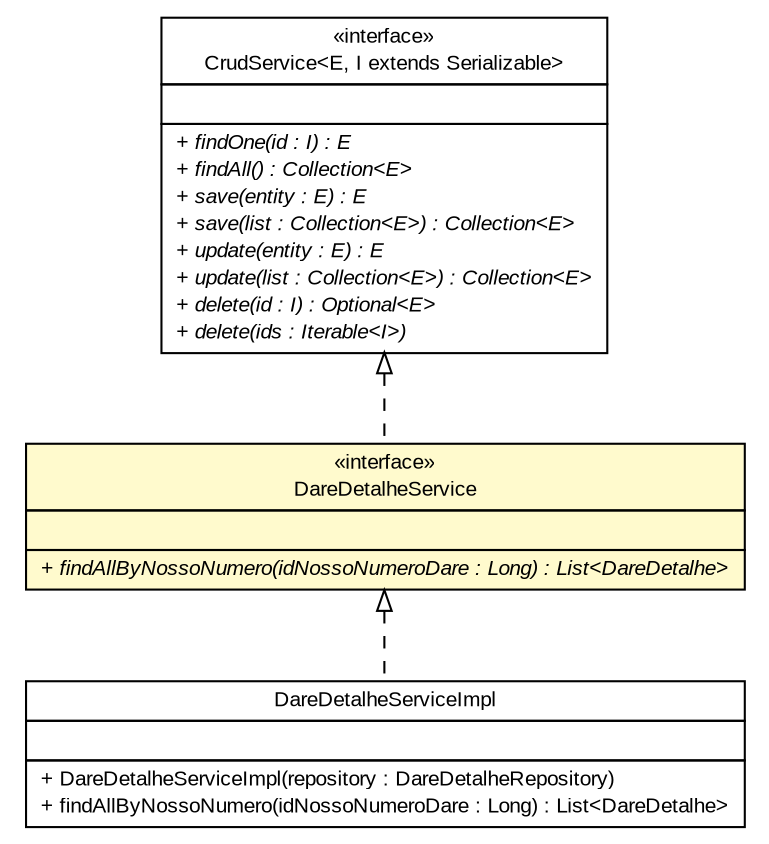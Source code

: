 #!/usr/local/bin/dot
#
# Class diagram 
# Generated by UMLGraph version R5_6 (http://www.umlgraph.org/)
#

digraph G {
	edge [fontname="arial",fontsize=10,labelfontname="arial",labelfontsize=10];
	node [fontname="arial",fontsize=10,shape=plaintext];
	nodesep=0.25;
	ranksep=0.5;
	// br.gov.to.sefaz.business.service.CrudService<E, I extends java.io.Serializable>
	c434707 [label=<<table title="br.gov.to.sefaz.business.service.CrudService" border="0" cellborder="1" cellspacing="0" cellpadding="2" port="p" href="../../../business/service/CrudService.html">
		<tr><td><table border="0" cellspacing="0" cellpadding="1">
<tr><td align="center" balign="center"> &#171;interface&#187; </td></tr>
<tr><td align="center" balign="center"> CrudService&lt;E, I extends Serializable&gt; </td></tr>
		</table></td></tr>
		<tr><td><table border="0" cellspacing="0" cellpadding="1">
<tr><td align="left" balign="left">  </td></tr>
		</table></td></tr>
		<tr><td><table border="0" cellspacing="0" cellpadding="1">
<tr><td align="left" balign="left"><font face="arial italic" point-size="10.0"> + findOne(id : I) : E </font></td></tr>
<tr><td align="left" balign="left"><font face="arial italic" point-size="10.0"> + findAll() : Collection&lt;E&gt; </font></td></tr>
<tr><td align="left" balign="left"><font face="arial italic" point-size="10.0"> + save(entity : E) : E </font></td></tr>
<tr><td align="left" balign="left"><font face="arial italic" point-size="10.0"> + save(list : Collection&lt;E&gt;) : Collection&lt;E&gt; </font></td></tr>
<tr><td align="left" balign="left"><font face="arial italic" point-size="10.0"> + update(entity : E) : E </font></td></tr>
<tr><td align="left" balign="left"><font face="arial italic" point-size="10.0"> + update(list : Collection&lt;E&gt;) : Collection&lt;E&gt; </font></td></tr>
<tr><td align="left" balign="left"><font face="arial italic" point-size="10.0"> + delete(id : I) : Optional&lt;E&gt; </font></td></tr>
<tr><td align="left" balign="left"><font face="arial italic" point-size="10.0"> + delete(ids : Iterable&lt;I&gt;) </font></td></tr>
		</table></td></tr>
		</table>>, URL="../../../business/service/CrudService.html", fontname="arial", fontcolor="black", fontsize=10.0];
	// br.gov.to.sefaz.arr.dare.service.DareDetalheService
	c435062 [label=<<table title="br.gov.to.sefaz.arr.dare.service.DareDetalheService" border="0" cellborder="1" cellspacing="0" cellpadding="2" port="p" bgcolor="lemonChiffon" href="./DareDetalheService.html">
		<tr><td><table border="0" cellspacing="0" cellpadding="1">
<tr><td align="center" balign="center"> &#171;interface&#187; </td></tr>
<tr><td align="center" balign="center"> DareDetalheService </td></tr>
		</table></td></tr>
		<tr><td><table border="0" cellspacing="0" cellpadding="1">
<tr><td align="left" balign="left">  </td></tr>
		</table></td></tr>
		<tr><td><table border="0" cellspacing="0" cellpadding="1">
<tr><td align="left" balign="left"><font face="arial italic" point-size="10.0"> + findAllByNossoNumero(idNossoNumeroDare : Long) : List&lt;DareDetalhe&gt; </font></td></tr>
		</table></td></tr>
		</table>>, URL="./DareDetalheService.html", fontname="arial", fontcolor="black", fontsize=10.0];
	// br.gov.to.sefaz.arr.dare.service.impl.DareDetalheServiceImpl
	c435071 [label=<<table title="br.gov.to.sefaz.arr.dare.service.impl.DareDetalheServiceImpl" border="0" cellborder="1" cellspacing="0" cellpadding="2" port="p" href="./impl/DareDetalheServiceImpl.html">
		<tr><td><table border="0" cellspacing="0" cellpadding="1">
<tr><td align="center" balign="center"> DareDetalheServiceImpl </td></tr>
		</table></td></tr>
		<tr><td><table border="0" cellspacing="0" cellpadding="1">
<tr><td align="left" balign="left">  </td></tr>
		</table></td></tr>
		<tr><td><table border="0" cellspacing="0" cellpadding="1">
<tr><td align="left" balign="left"> + DareDetalheServiceImpl(repository : DareDetalheRepository) </td></tr>
<tr><td align="left" balign="left"> + findAllByNossoNumero(idNossoNumeroDare : Long) : List&lt;DareDetalhe&gt; </td></tr>
		</table></td></tr>
		</table>>, URL="./impl/DareDetalheServiceImpl.html", fontname="arial", fontcolor="black", fontsize=10.0];
	//br.gov.to.sefaz.arr.dare.service.DareDetalheService implements br.gov.to.sefaz.business.service.CrudService<E, I extends java.io.Serializable>
	c434707:p -> c435062:p [dir=back,arrowtail=empty,style=dashed];
	//br.gov.to.sefaz.arr.dare.service.impl.DareDetalheServiceImpl implements br.gov.to.sefaz.arr.dare.service.DareDetalheService
	c435062:p -> c435071:p [dir=back,arrowtail=empty,style=dashed];
}

